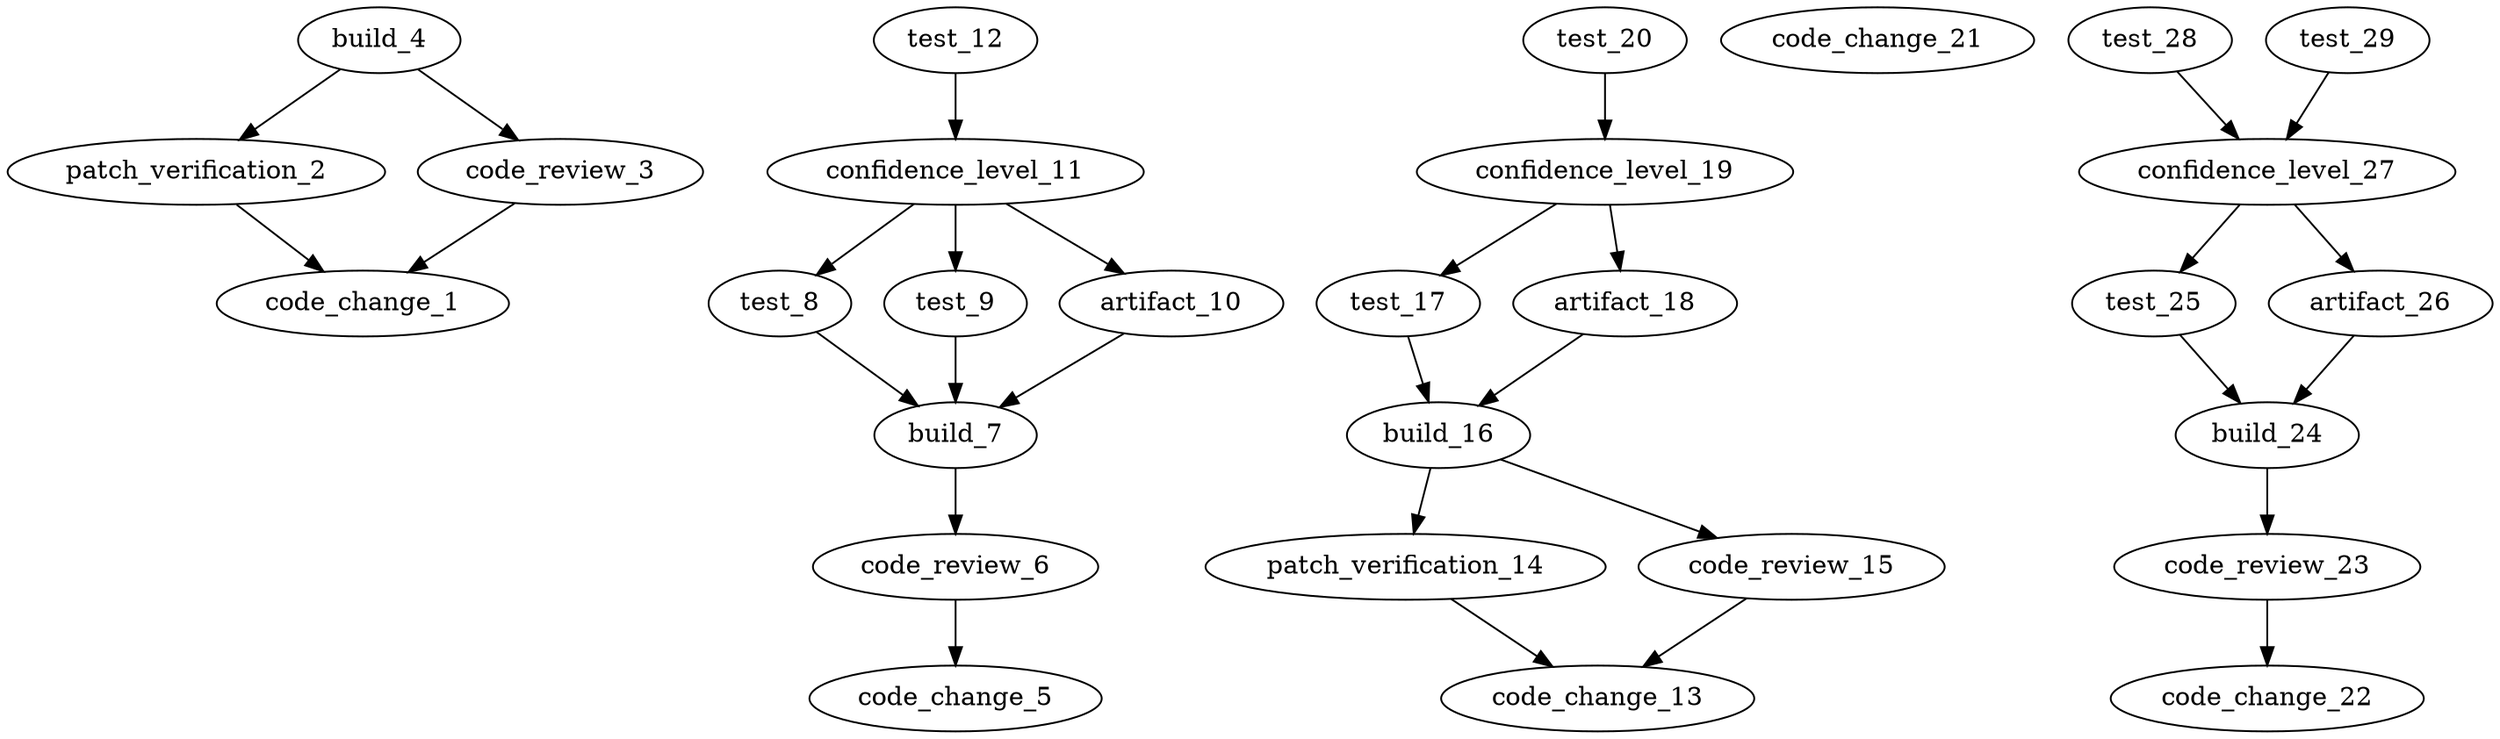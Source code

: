 strict digraph {
  code_change_1 [time=0,type=code_change]
  patch_verification_2 [time=1,type=patch_verification]
  code_review_3 [time=2,type=code_review]
  build_4 [time=3,type=build]
  code_change_5 [time=4,type=code_change]
  code_review_6 [time=5,type=code_review]
  build_7 [time=6,type=build]
  test_8 [time=7,type=test]
  test_9 [time=8,type=test]
  artifact_10 [time=9,type=artifact]
  confidence_level_11 [time=10,type=confidence_level]
  test_12 [time=11,type=test]
  code_change_13 [time=12,type=code_change]
  patch_verification_14 [time=13,type=patch_verification]
  code_review_15 [time=14,type=code_review]
  build_16 [time=15,type=build]
  test_17 [time=16,type=test]
  artifact_18 [time=17,type=artifact]
  confidence_level_19 [time=18,type=confidence_level]
  test_20 [time=19,type=test]
  code_change_21 [time=20,type=code_change]
  code_change_22 [time=21,type=code_change]
  code_review_23 [time=22,type=code_review]
  build_24 [time=23,type=build]
  test_25 [time=24,type=test]
  artifact_26 [time=25,type=artifact]
  confidence_level_27 [time=26,type=confidence_level]
  test_28 [time=27,type=test]
  test_29 [time=28,type=test]
  patch_verification_2 -> code_change_1
  code_review_3 -> code_change_1
  build_4 -> patch_verification_2
  build_4 -> code_review_3
  code_review_6 -> code_change_5
  build_7 -> code_review_6
  test_8 -> build_7
  test_9 -> build_7
  artifact_10 -> build_7
  confidence_level_11 -> test_8
  confidence_level_11 -> test_9
  confidence_level_11 -> artifact_10
  test_12 -> confidence_level_11
  patch_verification_14 -> code_change_13
  code_review_15 -> code_change_13
  build_16 -> patch_verification_14
  build_16 -> code_review_15
  test_17 -> build_16
  artifact_18 -> build_16
  confidence_level_19 -> test_17
  confidence_level_19 -> artifact_18
  test_20 -> confidence_level_19
  code_review_23 -> code_change_22
  build_24 -> code_review_23
  test_25 -> build_24
  artifact_26 -> build_24
  confidence_level_27 -> test_25
  confidence_level_27 -> artifact_26
  test_28 -> confidence_level_27
  test_29 -> confidence_level_27
}
